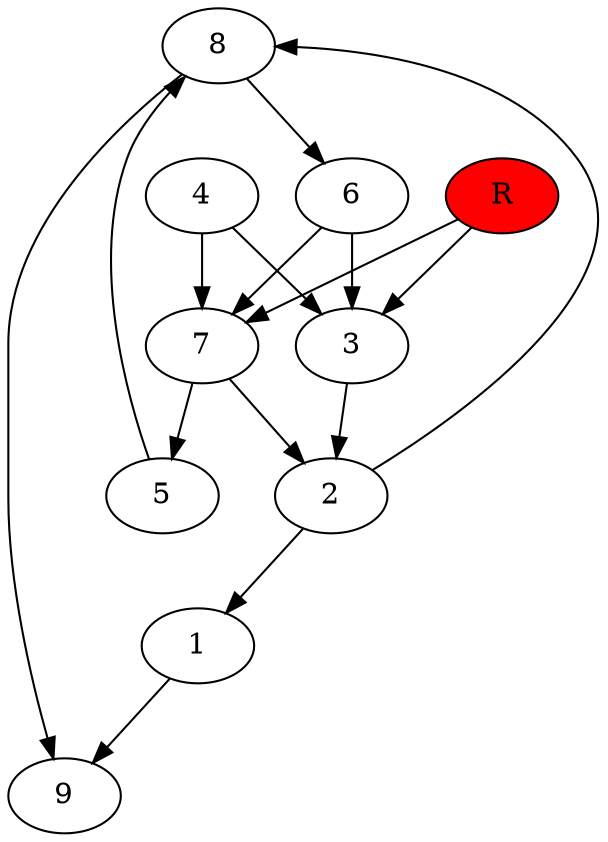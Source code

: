 digraph prb31883 {
	1
	2
	3
	4
	5
	6
	7
	8
	R [fillcolor="#ff0000" style=filled]
	1 -> 9
	2 -> 1
	2 -> 8
	3 -> 2
	4 -> 3
	4 -> 7
	5 -> 8
	6 -> 3
	6 -> 7
	7 -> 2
	7 -> 5
	8 -> 6
	8 -> 9
	R -> 3
	R -> 7
}
